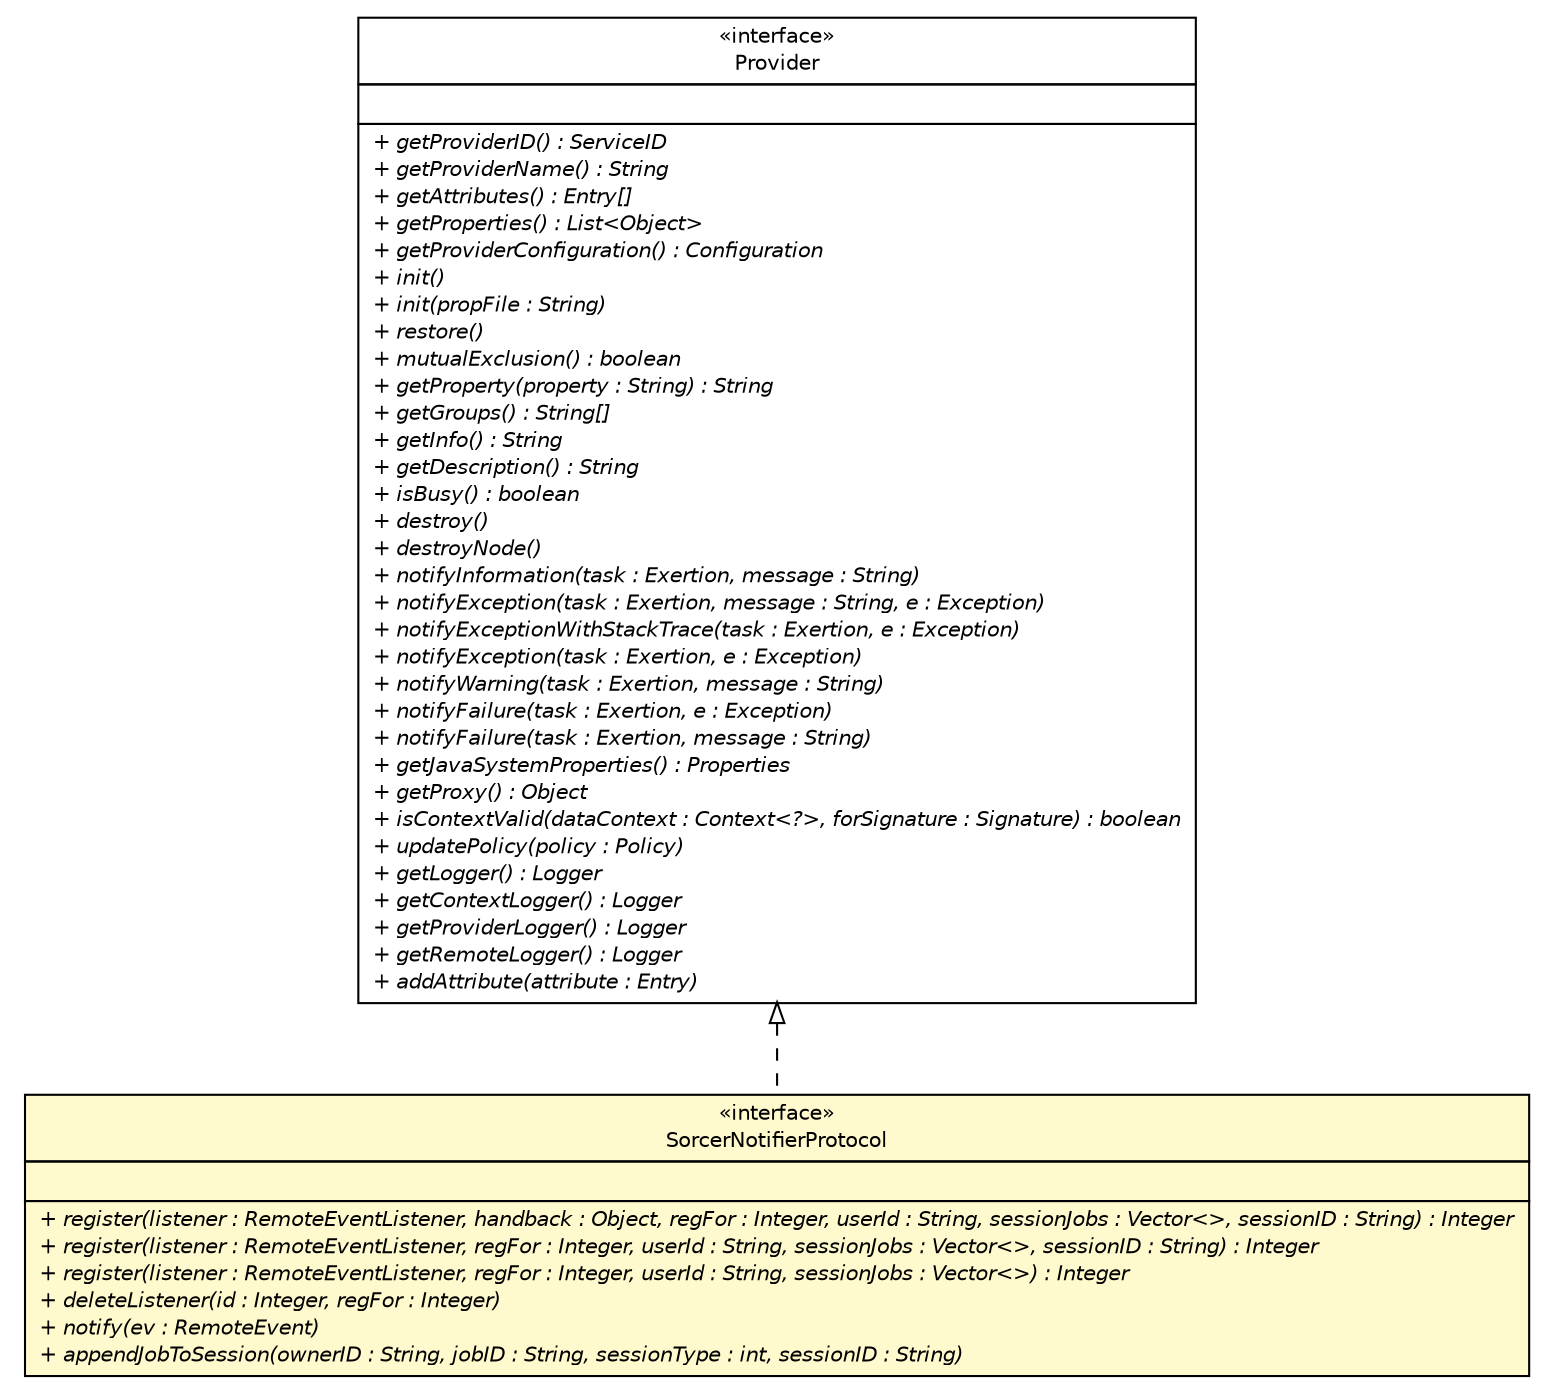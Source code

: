 #!/usr/local/bin/dot
#
# Class diagram 
# Generated by UMLGraph version R5_6 (http://www.umlgraph.org/)
#

digraph G {
	edge [fontname="Helvetica",fontsize=10,labelfontname="Helvetica",labelfontsize=10];
	node [fontname="Helvetica",fontsize=10,shape=plaintext];
	nodesep=0.25;
	ranksep=0.5;
	// sorcer.core.SorcerNotifierProtocol
	c551708 [label=<<table title="sorcer.core.SorcerNotifierProtocol" border="0" cellborder="1" cellspacing="0" cellpadding="2" port="p" bgcolor="lemonChiffon" href="./SorcerNotifierProtocol.html">
		<tr><td><table border="0" cellspacing="0" cellpadding="1">
<tr><td align="center" balign="center"> &#171;interface&#187; </td></tr>
<tr><td align="center" balign="center"> SorcerNotifierProtocol </td></tr>
		</table></td></tr>
		<tr><td><table border="0" cellspacing="0" cellpadding="1">
<tr><td align="left" balign="left">  </td></tr>
		</table></td></tr>
		<tr><td><table border="0" cellspacing="0" cellpadding="1">
<tr><td align="left" balign="left"><font face="Helvetica-Oblique" point-size="10.0"> + register(listener : RemoteEventListener, handback : Object, regFor : Integer, userId : String, sessionJobs : Vector&lt;&gt;, sessionID : String) : Integer </font></td></tr>
<tr><td align="left" balign="left"><font face="Helvetica-Oblique" point-size="10.0"> + register(listener : RemoteEventListener, regFor : Integer, userId : String, sessionJobs : Vector&lt;&gt;, sessionID : String) : Integer </font></td></tr>
<tr><td align="left" balign="left"><font face="Helvetica-Oblique" point-size="10.0"> + register(listener : RemoteEventListener, regFor : Integer, userId : String, sessionJobs : Vector&lt;&gt;) : Integer </font></td></tr>
<tr><td align="left" balign="left"><font face="Helvetica-Oblique" point-size="10.0"> + deleteListener(id : Integer, regFor : Integer) </font></td></tr>
<tr><td align="left" balign="left"><font face="Helvetica-Oblique" point-size="10.0"> + notify(ev : RemoteEvent) </font></td></tr>
<tr><td align="left" balign="left"><font face="Helvetica-Oblique" point-size="10.0"> + appendJobToSession(ownerID : String, jobID : String, sessionType : int, sessionID : String) </font></td></tr>
		</table></td></tr>
		</table>>, URL="./SorcerNotifierProtocol.html", fontname="Helvetica", fontcolor="black", fontsize=10.0];
	// sorcer.core.provider.Provider
	c551759 [label=<<table title="sorcer.core.provider.Provider" border="0" cellborder="1" cellspacing="0" cellpadding="2" port="p" href="./provider/Provider.html">
		<tr><td><table border="0" cellspacing="0" cellpadding="1">
<tr><td align="center" balign="center"> &#171;interface&#187; </td></tr>
<tr><td align="center" balign="center"> Provider </td></tr>
		</table></td></tr>
		<tr><td><table border="0" cellspacing="0" cellpadding="1">
<tr><td align="left" balign="left">  </td></tr>
		</table></td></tr>
		<tr><td><table border="0" cellspacing="0" cellpadding="1">
<tr><td align="left" balign="left"><font face="Helvetica-Oblique" point-size="10.0"> + getProviderID() : ServiceID </font></td></tr>
<tr><td align="left" balign="left"><font face="Helvetica-Oblique" point-size="10.0"> + getProviderName() : String </font></td></tr>
<tr><td align="left" balign="left"><font face="Helvetica-Oblique" point-size="10.0"> + getAttributes() : Entry[] </font></td></tr>
<tr><td align="left" balign="left"><font face="Helvetica-Oblique" point-size="10.0"> + getProperties() : List&lt;Object&gt; </font></td></tr>
<tr><td align="left" balign="left"><font face="Helvetica-Oblique" point-size="10.0"> + getProviderConfiguration() : Configuration </font></td></tr>
<tr><td align="left" balign="left"><font face="Helvetica-Oblique" point-size="10.0"> + init() </font></td></tr>
<tr><td align="left" balign="left"><font face="Helvetica-Oblique" point-size="10.0"> + init(propFile : String) </font></td></tr>
<tr><td align="left" balign="left"><font face="Helvetica-Oblique" point-size="10.0"> + restore() </font></td></tr>
<tr><td align="left" balign="left"><font face="Helvetica-Oblique" point-size="10.0"> + mutualExclusion() : boolean </font></td></tr>
<tr><td align="left" balign="left"><font face="Helvetica-Oblique" point-size="10.0"> + getProperty(property : String) : String </font></td></tr>
<tr><td align="left" balign="left"><font face="Helvetica-Oblique" point-size="10.0"> + getGroups() : String[] </font></td></tr>
<tr><td align="left" balign="left"><font face="Helvetica-Oblique" point-size="10.0"> + getInfo() : String </font></td></tr>
<tr><td align="left" balign="left"><font face="Helvetica-Oblique" point-size="10.0"> + getDescription() : String </font></td></tr>
<tr><td align="left" balign="left"><font face="Helvetica-Oblique" point-size="10.0"> + isBusy() : boolean </font></td></tr>
<tr><td align="left" balign="left"><font face="Helvetica-Oblique" point-size="10.0"> + destroy() </font></td></tr>
<tr><td align="left" balign="left"><font face="Helvetica-Oblique" point-size="10.0"> + destroyNode() </font></td></tr>
<tr><td align="left" balign="left"><font face="Helvetica-Oblique" point-size="10.0"> + notifyInformation(task : Exertion, message : String) </font></td></tr>
<tr><td align="left" balign="left"><font face="Helvetica-Oblique" point-size="10.0"> + notifyException(task : Exertion, message : String, e : Exception) </font></td></tr>
<tr><td align="left" balign="left"><font face="Helvetica-Oblique" point-size="10.0"> + notifyExceptionWithStackTrace(task : Exertion, e : Exception) </font></td></tr>
<tr><td align="left" balign="left"><font face="Helvetica-Oblique" point-size="10.0"> + notifyException(task : Exertion, e : Exception) </font></td></tr>
<tr><td align="left" balign="left"><font face="Helvetica-Oblique" point-size="10.0"> + notifyWarning(task : Exertion, message : String) </font></td></tr>
<tr><td align="left" balign="left"><font face="Helvetica-Oblique" point-size="10.0"> + notifyFailure(task : Exertion, e : Exception) </font></td></tr>
<tr><td align="left" balign="left"><font face="Helvetica-Oblique" point-size="10.0"> + notifyFailure(task : Exertion, message : String) </font></td></tr>
<tr><td align="left" balign="left"><font face="Helvetica-Oblique" point-size="10.0"> + getJavaSystemProperties() : Properties </font></td></tr>
<tr><td align="left" balign="left"><font face="Helvetica-Oblique" point-size="10.0"> + getProxy() : Object </font></td></tr>
<tr><td align="left" balign="left"><font face="Helvetica-Oblique" point-size="10.0"> + isContextValid(dataContext : Context&lt;?&gt;, forSignature : Signature) : boolean </font></td></tr>
<tr><td align="left" balign="left"><font face="Helvetica-Oblique" point-size="10.0"> + updatePolicy(policy : Policy) </font></td></tr>
<tr><td align="left" balign="left"><font face="Helvetica-Oblique" point-size="10.0"> + getLogger() : Logger </font></td></tr>
<tr><td align="left" balign="left"><font face="Helvetica-Oblique" point-size="10.0"> + getContextLogger() : Logger </font></td></tr>
<tr><td align="left" balign="left"><font face="Helvetica-Oblique" point-size="10.0"> + getProviderLogger() : Logger </font></td></tr>
<tr><td align="left" balign="left"><font face="Helvetica-Oblique" point-size="10.0"> + getRemoteLogger() : Logger </font></td></tr>
<tr><td align="left" balign="left"><font face="Helvetica-Oblique" point-size="10.0"> + addAttribute(attribute : Entry) </font></td></tr>
		</table></td></tr>
		</table>>, URL="./provider/Provider.html", fontname="Helvetica", fontcolor="black", fontsize=10.0];
	//sorcer.core.SorcerNotifierProtocol implements sorcer.core.provider.Provider
	c551759:p -> c551708:p [dir=back,arrowtail=empty,style=dashed];
}

